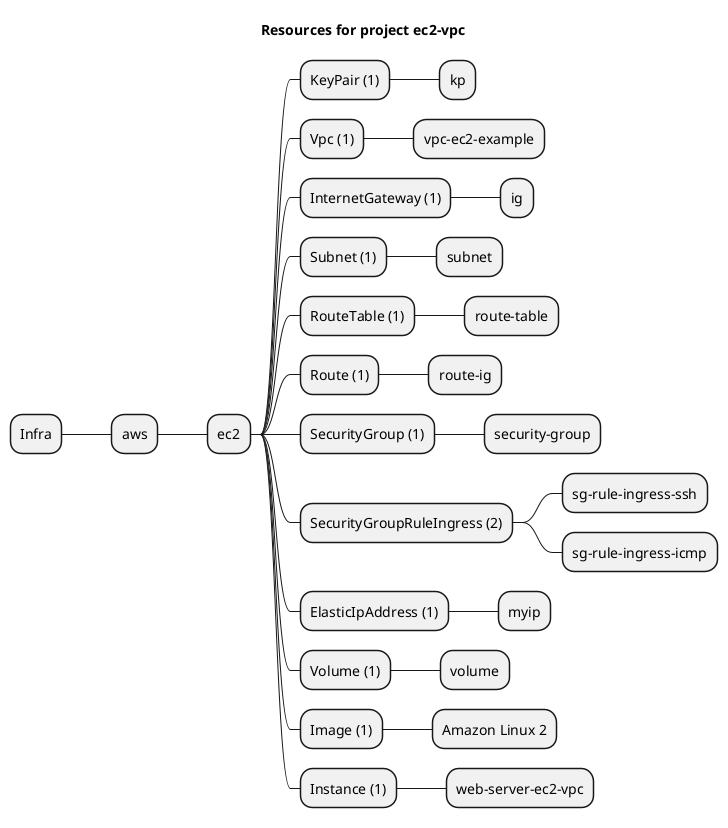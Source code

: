 @startmindmap
title Resources for project ec2-vpc
skinparam monochrome true
+ Infra
++ aws
+++ ec2
++++ KeyPair (1)
+++++ kp
++++ Vpc (1)
+++++ vpc-ec2-example
++++ InternetGateway (1)
+++++ ig
++++ Subnet (1)
+++++ subnet
++++ RouteTable (1)
+++++ route-table
++++ Route (1)
+++++ route-ig
++++ SecurityGroup (1)
+++++ security-group
++++ SecurityGroupRuleIngress (2)
+++++ sg-rule-ingress-ssh
+++++ sg-rule-ingress-icmp
++++ ElasticIpAddress (1)
+++++ myip
++++ Volume (1)
+++++ volume
++++ Image (1)
+++++ Amazon Linux 2
++++ Instance (1)
+++++ web-server-ec2-vpc
@endmindmap